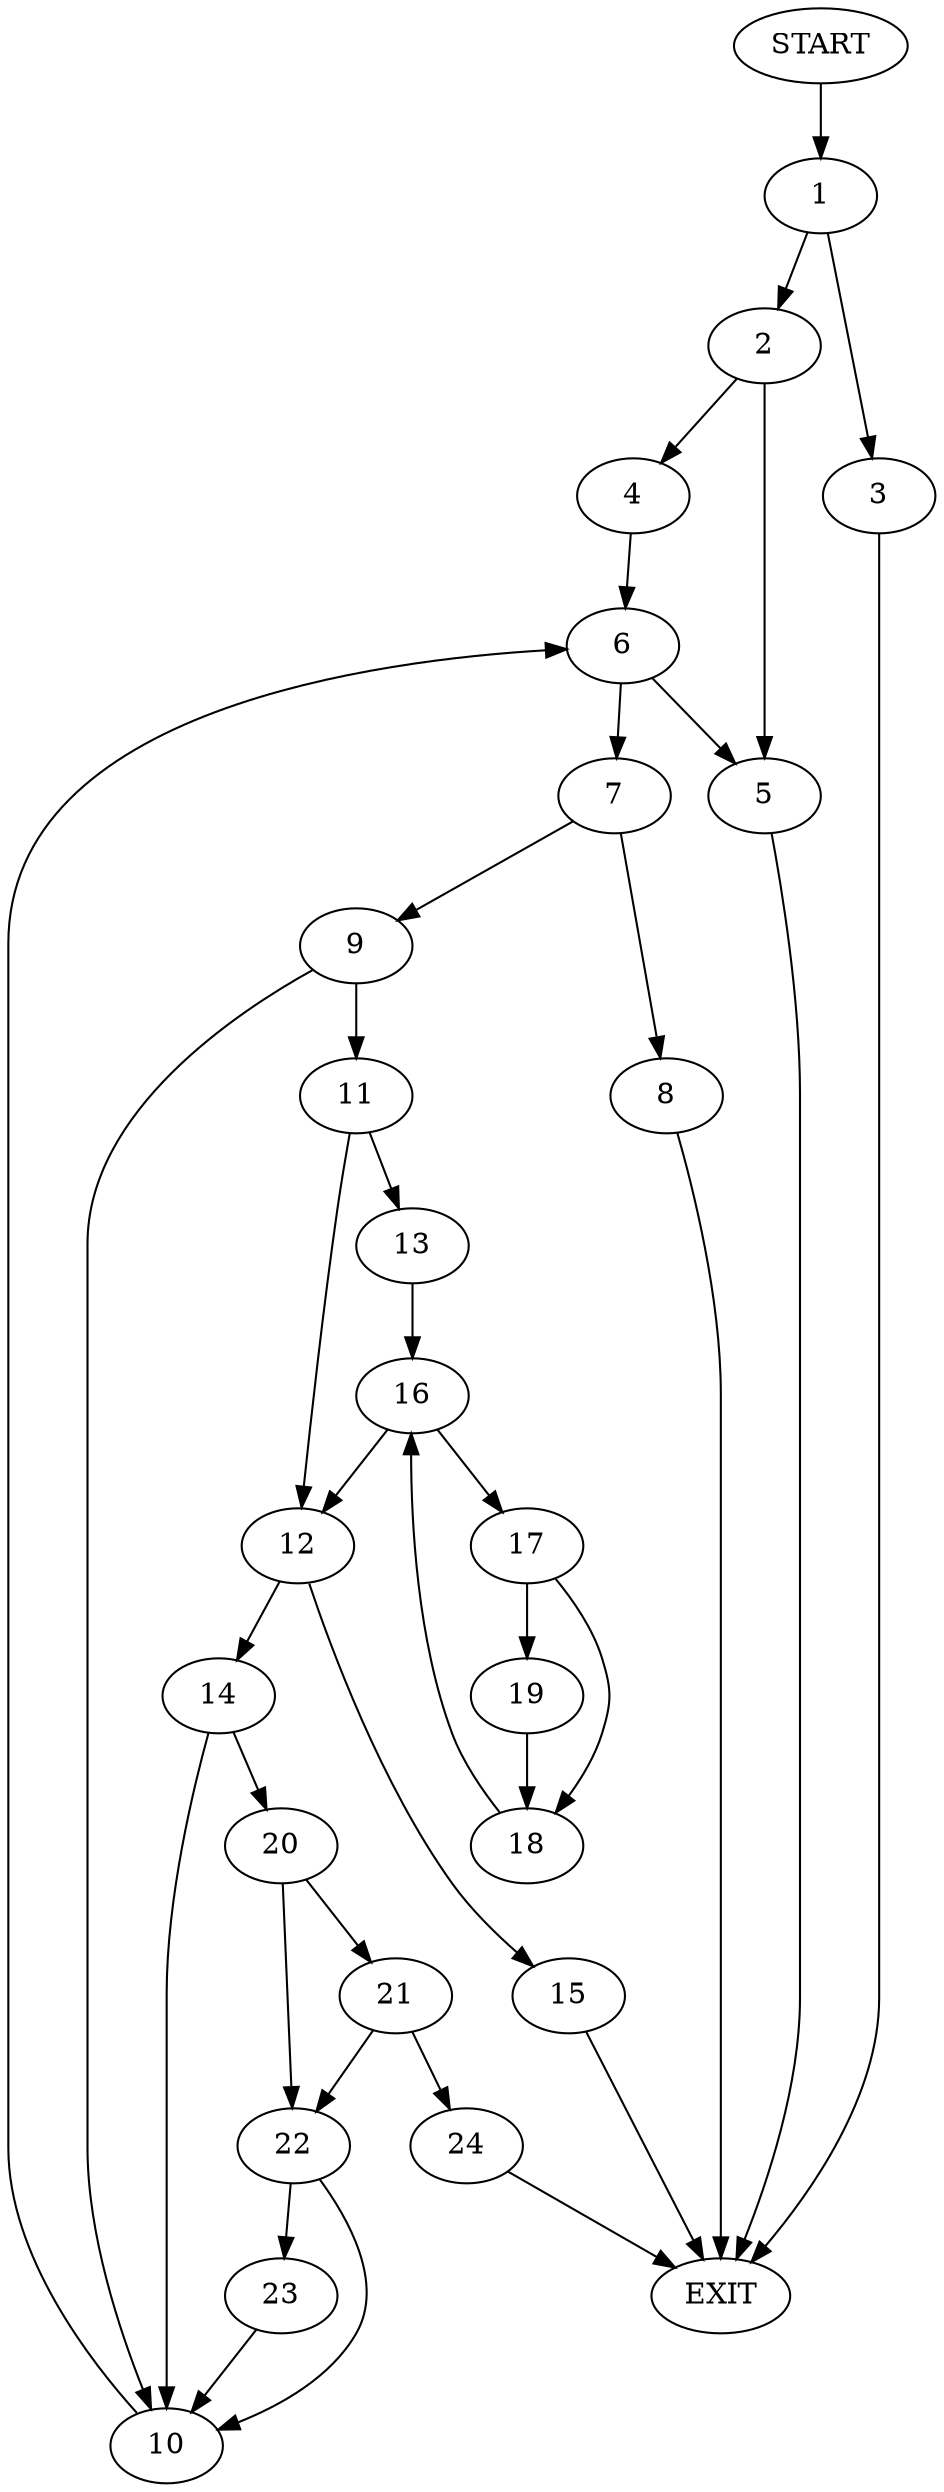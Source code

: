 digraph {
0 [label="START"]
25 [label="EXIT"]
0 -> 1
1 -> 2
1 -> 3
2 -> 4
2 -> 5
3 -> 25
5 -> 25
4 -> 6
6 -> 7
6 -> 5
7 -> 8
7 -> 9
9 -> 10
9 -> 11
8 -> 25
10 -> 6
11 -> 12
11 -> 13
12 -> 14
12 -> 15
13 -> 16
16 -> 17
16 -> 12
17 -> 18
17 -> 19
18 -> 16
19 -> 18
15 -> 25
14 -> 10
14 -> 20
20 -> 21
20 -> 22
22 -> 10
22 -> 23
21 -> 24
21 -> 22
24 -> 25
23 -> 10
}
